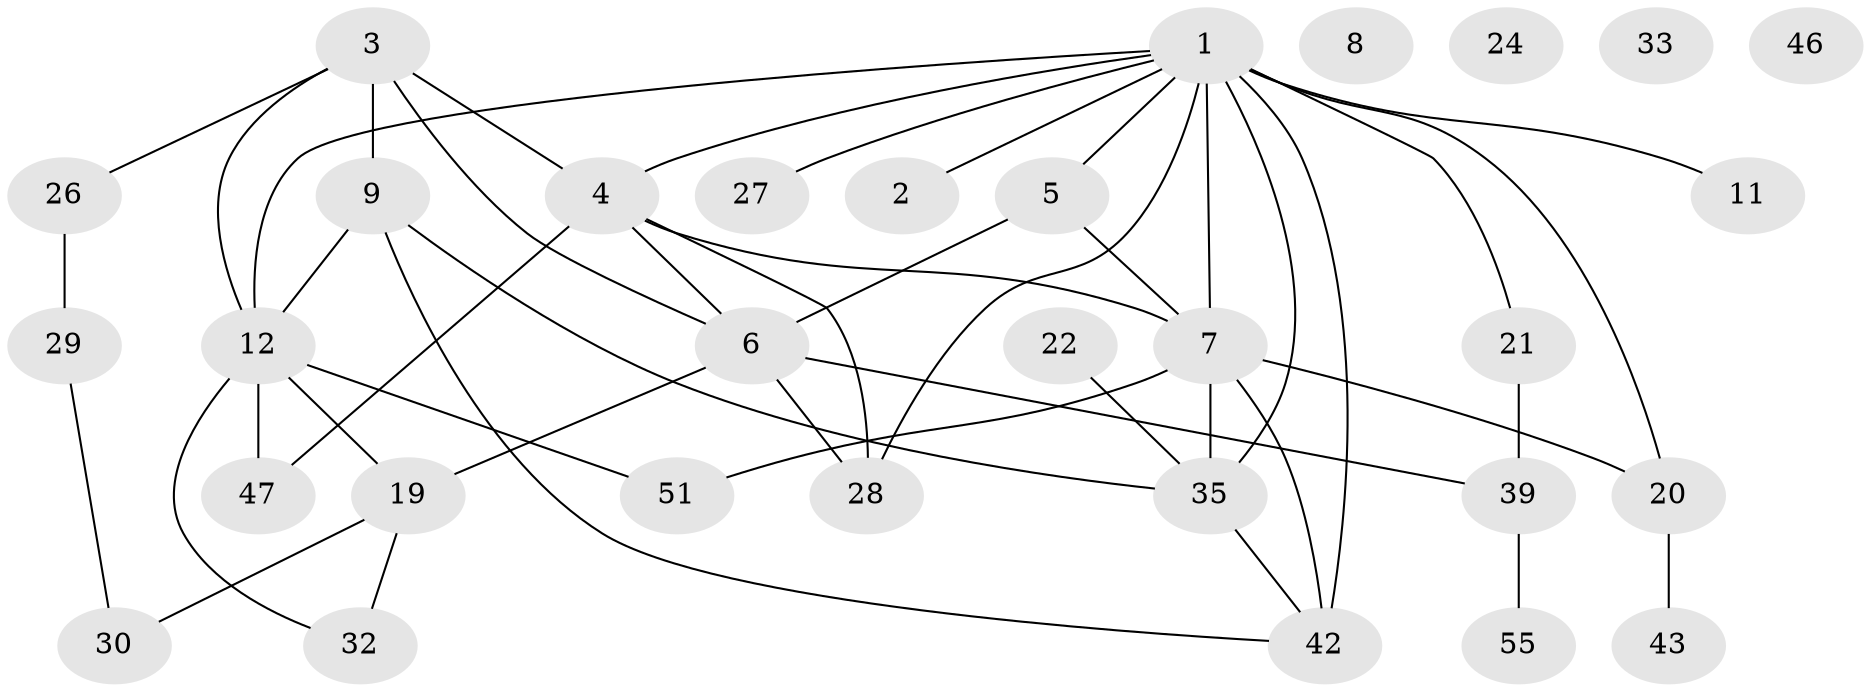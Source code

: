 // original degree distribution, {3: 0.20634920634920634, 1: 0.1746031746031746, 5: 0.15873015873015872, 2: 0.2698412698412698, 6: 0.047619047619047616, 0: 0.06349206349206349, 4: 0.06349206349206349, 8: 0.015873015873015872}
// Generated by graph-tools (version 1.1) at 2025/13/03/09/25 04:13:14]
// undirected, 31 vertices, 46 edges
graph export_dot {
graph [start="1"]
  node [color=gray90,style=filled];
  1 [super="+38+23"];
  2;
  3;
  4 [super="+50+16"];
  5 [super="+45+25"];
  6 [super="+10+17"];
  7 [super="+37+13+58+57"];
  8;
  9 [super="+14"];
  11;
  12 [super="+61+62"];
  19;
  20 [super="+36"];
  21;
  22;
  24;
  26 [super="+52"];
  27;
  28 [super="+53"];
  29 [super="+60"];
  30 [super="+40"];
  32;
  33;
  35 [super="+54"];
  39 [super="+48"];
  42;
  43 [super="+44"];
  46;
  47;
  51;
  55;
  1 -- 4 [weight=2];
  1 -- 2;
  1 -- 35 [weight=2];
  1 -- 5;
  1 -- 12;
  1 -- 28;
  1 -- 20;
  1 -- 21;
  1 -- 7;
  1 -- 27;
  1 -- 42;
  1 -- 11;
  3 -- 26;
  3 -- 12;
  3 -- 6;
  3 -- 9;
  3 -- 4;
  4 -- 47;
  4 -- 6 [weight=2];
  4 -- 28;
  4 -- 7;
  5 -- 7 [weight=4];
  5 -- 6;
  6 -- 39;
  6 -- 19;
  6 -- 28;
  7 -- 42 [weight=2];
  7 -- 20;
  7 -- 35 [weight=3];
  7 -- 51;
  9 -- 42;
  9 -- 35;
  9 -- 12;
  12 -- 32;
  12 -- 19;
  12 -- 51;
  12 -- 47;
  19 -- 32;
  19 -- 30;
  20 -- 43;
  21 -- 39;
  22 -- 35;
  26 -- 29;
  29 -- 30;
  35 -- 42;
  39 -- 55;
}
